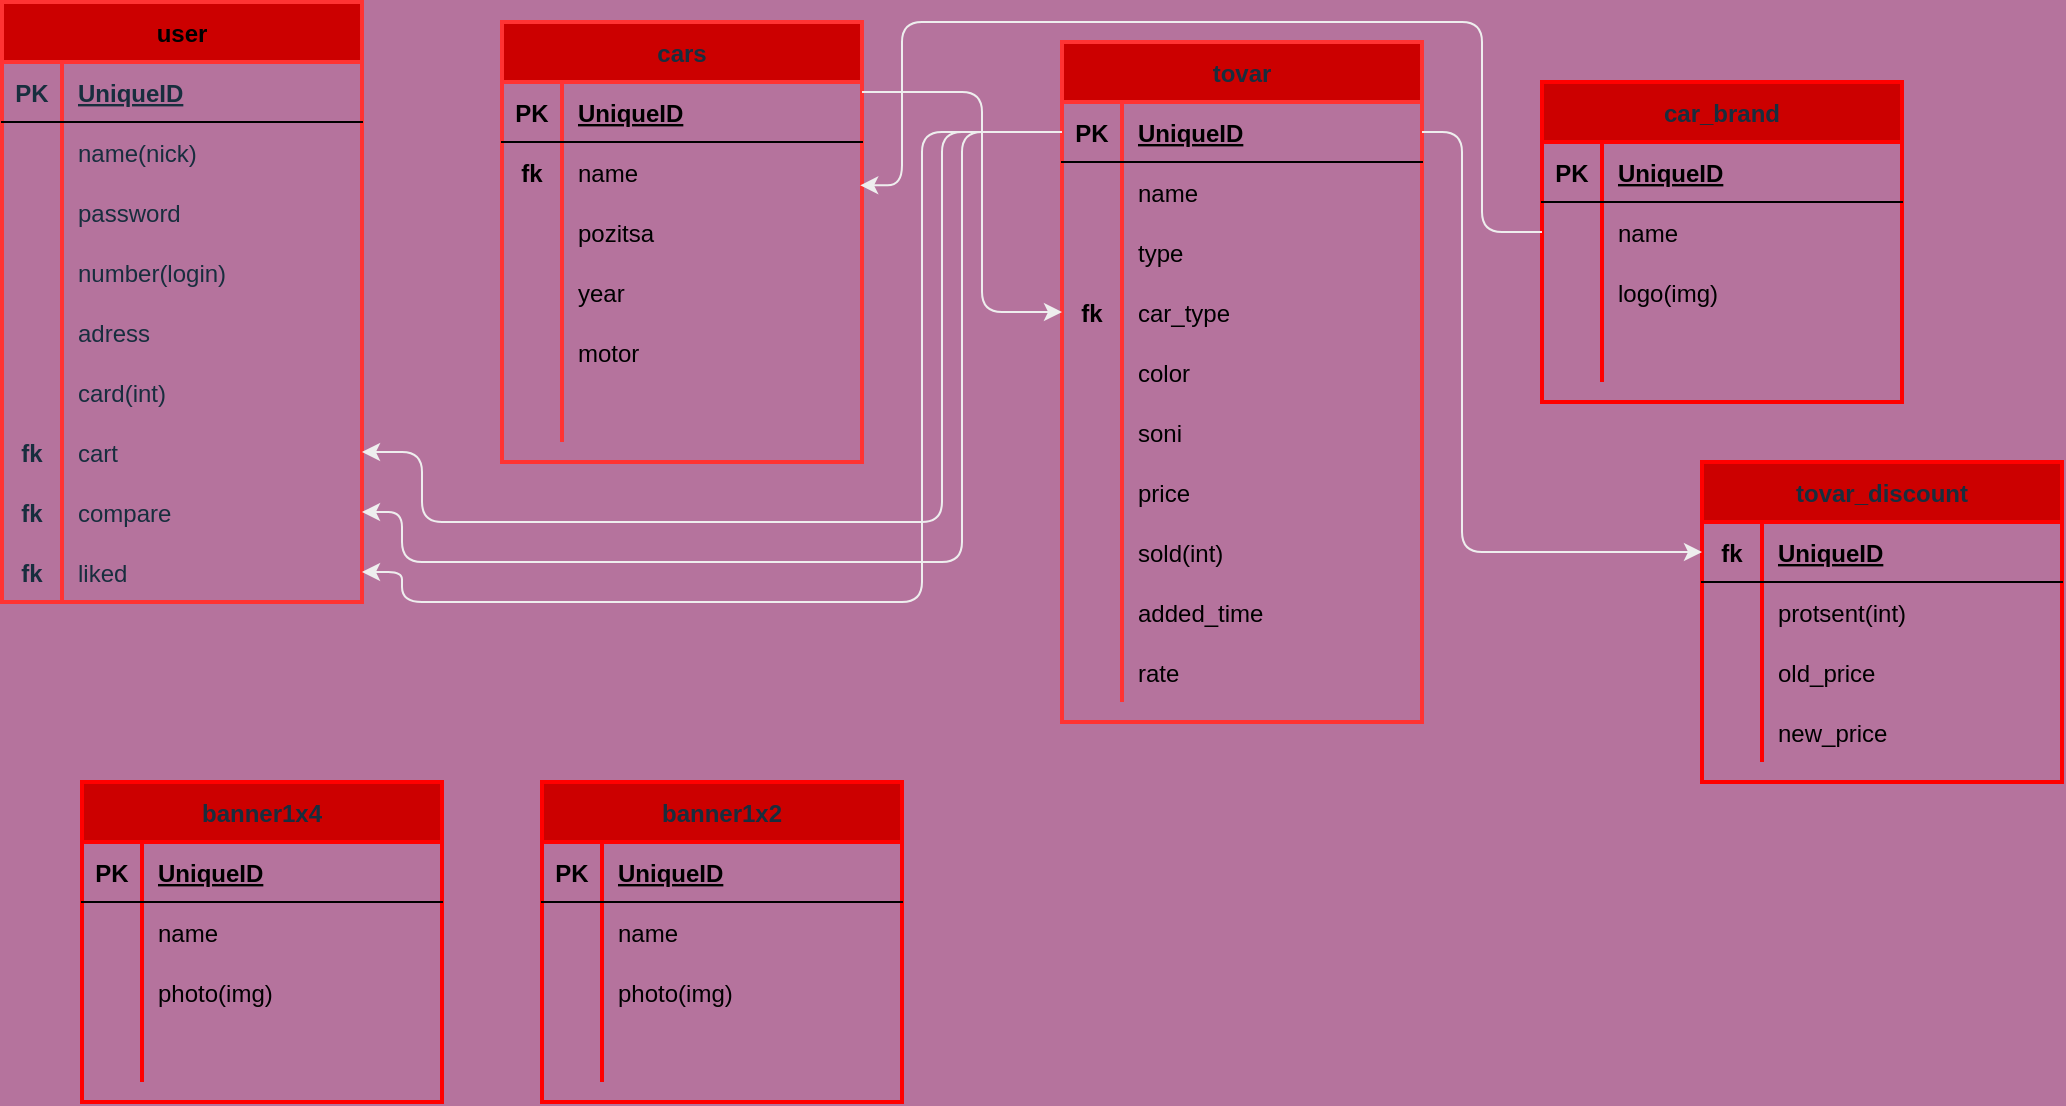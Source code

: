 <mxfile version="14.9.7" type="github"><diagram id="xeHyyboJfRNo8l8H1pUN" name="Page-1"><mxGraphModel dx="1886" dy="623" grid="0" gridSize="10" guides="1" tooltips="1" connect="1" arrows="1" fold="1" page="1" pageScale="1" pageWidth="1200" pageHeight="1600" background="#B5739D" math="0" shadow="0"><root><mxCell id="0"/><mxCell id="1" parent="0"/><mxCell id="P6NJorh4_VfwuN3LMd6D-14" value="user" style="shape=table;startSize=30;container=1;collapsible=1;childLayout=tableLayout;fixedRows=1;rowLines=0;fontStyle=1;align=center;resizeLast=1;swimlaneFillColor=none;strokeWidth=2;strokeColor=#FF3333;fillColor=#CC0000;" vertex="1" parent="1"><mxGeometry x="20" y="40" width="180" height="300" as="geometry"/></mxCell><mxCell id="P6NJorh4_VfwuN3LMd6D-15" value="" style="shape=partialRectangle;collapsible=0;dropTarget=0;pointerEvents=0;fillColor=none;top=0;left=0;bottom=1;right=0;points=[[0,0.5],[1,0.5]];portConstraint=eastwest;fontColor=#182E3E;" vertex="1" parent="P6NJorh4_VfwuN3LMd6D-14"><mxGeometry y="30" width="180" height="30" as="geometry"/></mxCell><mxCell id="P6NJorh4_VfwuN3LMd6D-16" value="PK" style="shape=partialRectangle;connectable=0;fillColor=none;top=0;left=0;bottom=0;right=0;fontStyle=1;overflow=hidden;strokeColor=#BAC8D3;fontColor=#182E3E;" vertex="1" parent="P6NJorh4_VfwuN3LMd6D-15"><mxGeometry width="30" height="30" as="geometry"/></mxCell><mxCell id="P6NJorh4_VfwuN3LMd6D-17" value="UniqueID" style="shape=partialRectangle;connectable=0;fillColor=none;top=0;left=0;bottom=0;right=0;align=left;spacingLeft=6;fontStyle=5;overflow=hidden;strokeColor=#BAC8D3;fontColor=#182E3E;" vertex="1" parent="P6NJorh4_VfwuN3LMd6D-15"><mxGeometry x="30" width="150" height="30" as="geometry"/></mxCell><mxCell id="P6NJorh4_VfwuN3LMd6D-18" value="" style="shape=partialRectangle;collapsible=0;dropTarget=0;pointerEvents=0;fillColor=none;top=0;left=0;bottom=0;right=0;points=[[0,0.5],[1,0.5]];portConstraint=eastwest;strokeColor=#BAC8D3;fontColor=#182E3E;" vertex="1" parent="P6NJorh4_VfwuN3LMd6D-14"><mxGeometry y="60" width="180" height="30" as="geometry"/></mxCell><mxCell id="P6NJorh4_VfwuN3LMd6D-19" value="" style="shape=partialRectangle;connectable=0;fillColor=none;top=0;left=0;bottom=0;right=0;editable=1;overflow=hidden;strokeColor=#BAC8D3;fontColor=#182E3E;" vertex="1" parent="P6NJorh4_VfwuN3LMd6D-18"><mxGeometry width="30" height="30" as="geometry"/></mxCell><mxCell id="P6NJorh4_VfwuN3LMd6D-20" value="name(nick)" style="shape=partialRectangle;connectable=0;fillColor=none;top=0;left=0;bottom=0;right=0;align=left;spacingLeft=6;overflow=hidden;strokeColor=#BAC8D3;fontColor=#182E3E;" vertex="1" parent="P6NJorh4_VfwuN3LMd6D-18"><mxGeometry x="30" width="150" height="30" as="geometry"/></mxCell><mxCell id="P6NJorh4_VfwuN3LMd6D-21" value="" style="shape=partialRectangle;collapsible=0;dropTarget=0;pointerEvents=0;fillColor=none;top=0;left=0;bottom=0;right=0;points=[[0,0.5],[1,0.5]];portConstraint=eastwest;strokeColor=#BAC8D3;fontColor=#182E3E;" vertex="1" parent="P6NJorh4_VfwuN3LMd6D-14"><mxGeometry y="90" width="180" height="30" as="geometry"/></mxCell><mxCell id="P6NJorh4_VfwuN3LMd6D-22" value="" style="shape=partialRectangle;connectable=0;fillColor=none;top=0;left=0;bottom=0;right=0;editable=1;overflow=hidden;strokeColor=#BAC8D3;fontColor=#182E3E;" vertex="1" parent="P6NJorh4_VfwuN3LMd6D-21"><mxGeometry width="30" height="30" as="geometry"/></mxCell><mxCell id="P6NJorh4_VfwuN3LMd6D-23" value="password" style="shape=partialRectangle;connectable=0;fillColor=none;top=0;left=0;bottom=0;right=0;align=left;spacingLeft=6;overflow=hidden;strokeColor=#BAC8D3;fontColor=#182E3E;" vertex="1" parent="P6NJorh4_VfwuN3LMd6D-21"><mxGeometry x="30" width="150" height="30" as="geometry"/></mxCell><mxCell id="P6NJorh4_VfwuN3LMd6D-24" value="" style="shape=partialRectangle;collapsible=0;dropTarget=0;pointerEvents=0;fillColor=none;top=0;left=0;bottom=0;right=0;points=[[0,0.5],[1,0.5]];portConstraint=eastwest;strokeColor=#BAC8D3;fontColor=#182E3E;" vertex="1" parent="P6NJorh4_VfwuN3LMd6D-14"><mxGeometry y="120" width="180" height="30" as="geometry"/></mxCell><mxCell id="P6NJorh4_VfwuN3LMd6D-25" value="" style="shape=partialRectangle;connectable=0;fillColor=none;top=0;left=0;bottom=0;right=0;editable=1;overflow=hidden;strokeColor=#BAC8D3;fontColor=#182E3E;" vertex="1" parent="P6NJorh4_VfwuN3LMd6D-24"><mxGeometry width="30" height="30" as="geometry"/></mxCell><mxCell id="P6NJorh4_VfwuN3LMd6D-26" value="number(login)" style="shape=partialRectangle;connectable=0;fillColor=none;top=0;left=0;bottom=0;right=0;align=left;spacingLeft=6;overflow=hidden;strokeColor=#BAC8D3;fontColor=#182E3E;" vertex="1" parent="P6NJorh4_VfwuN3LMd6D-24"><mxGeometry x="30" width="150" height="30" as="geometry"/></mxCell><mxCell id="P6NJorh4_VfwuN3LMd6D-27" value="" style="shape=partialRectangle;collapsible=0;dropTarget=0;pointerEvents=0;fillColor=none;top=0;left=0;bottom=0;right=0;points=[[0,0.5],[1,0.5]];portConstraint=eastwest;strokeColor=#BAC8D3;fontColor=#182E3E;" vertex="1" parent="P6NJorh4_VfwuN3LMd6D-14"><mxGeometry y="150" width="180" height="30" as="geometry"/></mxCell><mxCell id="P6NJorh4_VfwuN3LMd6D-28" value="" style="shape=partialRectangle;connectable=0;fillColor=none;top=0;left=0;bottom=0;right=0;editable=1;overflow=hidden;strokeColor=#BAC8D3;fontColor=#182E3E;" vertex="1" parent="P6NJorh4_VfwuN3LMd6D-27"><mxGeometry width="30" height="30" as="geometry"/></mxCell><mxCell id="P6NJorh4_VfwuN3LMd6D-29" value="adress" style="shape=partialRectangle;connectable=0;fillColor=none;top=0;left=0;bottom=0;right=0;align=left;spacingLeft=6;overflow=hidden;strokeColor=#BAC8D3;fontColor=#182E3E;" vertex="1" parent="P6NJorh4_VfwuN3LMd6D-27"><mxGeometry x="30" width="150" height="30" as="geometry"/></mxCell><mxCell id="P6NJorh4_VfwuN3LMd6D-30" value="" style="shape=partialRectangle;collapsible=0;dropTarget=0;pointerEvents=0;fillColor=none;top=0;left=0;bottom=0;right=0;points=[[0,0.5],[1,0.5]];portConstraint=eastwest;strokeColor=#BAC8D3;fontColor=#182E3E;" vertex="1" parent="P6NJorh4_VfwuN3LMd6D-14"><mxGeometry y="180" width="180" height="30" as="geometry"/></mxCell><mxCell id="P6NJorh4_VfwuN3LMd6D-31" value="" style="shape=partialRectangle;connectable=0;fillColor=none;top=0;left=0;bottom=0;right=0;editable=1;overflow=hidden;strokeColor=#BAC8D3;fontColor=#182E3E;" vertex="1" parent="P6NJorh4_VfwuN3LMd6D-30"><mxGeometry width="30" height="30" as="geometry"/></mxCell><mxCell id="P6NJorh4_VfwuN3LMd6D-32" value="card(int)" style="shape=partialRectangle;connectable=0;fillColor=none;top=0;left=0;bottom=0;right=0;align=left;spacingLeft=6;overflow=hidden;strokeColor=#BAC8D3;fontColor=#182E3E;" vertex="1" parent="P6NJorh4_VfwuN3LMd6D-30"><mxGeometry x="30" width="150" height="30" as="geometry"/></mxCell><mxCell id="P6NJorh4_VfwuN3LMd6D-150" value="" style="shape=partialRectangle;collapsible=0;dropTarget=0;pointerEvents=0;fillColor=none;top=0;left=0;bottom=0;right=0;points=[[0,0.5],[1,0.5]];portConstraint=eastwest;strokeColor=#BAC8D3;fontColor=#182E3E;" vertex="1" parent="P6NJorh4_VfwuN3LMd6D-14"><mxGeometry y="210" width="180" height="30" as="geometry"/></mxCell><mxCell id="P6NJorh4_VfwuN3LMd6D-151" value="fk" style="shape=partialRectangle;connectable=0;fillColor=none;top=0;left=0;bottom=0;right=0;editable=1;overflow=hidden;strokeColor=#BAC8D3;fontColor=#182E3E;fontStyle=1" vertex="1" parent="P6NJorh4_VfwuN3LMd6D-150"><mxGeometry width="30" height="30" as="geometry"/></mxCell><mxCell id="P6NJorh4_VfwuN3LMd6D-152" value="cart" style="shape=partialRectangle;connectable=0;fillColor=none;top=0;left=0;bottom=0;right=0;align=left;spacingLeft=6;overflow=hidden;strokeColor=#BAC8D3;fontColor=#182E3E;" vertex="1" parent="P6NJorh4_VfwuN3LMd6D-150"><mxGeometry x="30" width="150" height="30" as="geometry"/></mxCell><mxCell id="P6NJorh4_VfwuN3LMd6D-154" value="" style="shape=partialRectangle;collapsible=0;dropTarget=0;pointerEvents=0;fillColor=none;top=0;left=0;bottom=0;right=0;points=[[0,0.5],[1,0.5]];portConstraint=eastwest;strokeColor=#BAC8D3;fontColor=#182E3E;" vertex="1" parent="P6NJorh4_VfwuN3LMd6D-14"><mxGeometry y="240" width="180" height="30" as="geometry"/></mxCell><mxCell id="P6NJorh4_VfwuN3LMd6D-155" value="fk" style="shape=partialRectangle;connectable=0;fillColor=none;top=0;left=0;bottom=0;right=0;editable=1;overflow=hidden;strokeColor=#BAC8D3;fontColor=#182E3E;fontStyle=1" vertex="1" parent="P6NJorh4_VfwuN3LMd6D-154"><mxGeometry width="30" height="30" as="geometry"/></mxCell><mxCell id="P6NJorh4_VfwuN3LMd6D-156" value="compare" style="shape=partialRectangle;connectable=0;fillColor=none;top=0;left=0;bottom=0;right=0;align=left;spacingLeft=6;overflow=hidden;strokeColor=#BAC8D3;fontColor=#182E3E;" vertex="1" parent="P6NJorh4_VfwuN3LMd6D-154"><mxGeometry x="30" width="150" height="30" as="geometry"/></mxCell><mxCell id="P6NJorh4_VfwuN3LMd6D-159" value="" style="shape=partialRectangle;collapsible=0;dropTarget=0;pointerEvents=0;fillColor=none;top=0;left=0;bottom=0;right=0;points=[[0,0.5],[1,0.5]];portConstraint=eastwest;strokeColor=#BAC8D3;fontColor=#182E3E;" vertex="1" parent="P6NJorh4_VfwuN3LMd6D-14"><mxGeometry y="270" width="180" height="30" as="geometry"/></mxCell><mxCell id="P6NJorh4_VfwuN3LMd6D-160" value="fk" style="shape=partialRectangle;connectable=0;fillColor=none;top=0;left=0;bottom=0;right=0;editable=1;overflow=hidden;strokeColor=#BAC8D3;fontColor=#182E3E;fontStyle=1" vertex="1" parent="P6NJorh4_VfwuN3LMd6D-159"><mxGeometry width="30" height="30" as="geometry"/></mxCell><mxCell id="P6NJorh4_VfwuN3LMd6D-161" value="liked" style="shape=partialRectangle;connectable=0;fillColor=none;top=0;left=0;bottom=0;right=0;align=left;spacingLeft=6;overflow=hidden;strokeColor=#BAC8D3;fontColor=#182E3E;" vertex="1" parent="P6NJorh4_VfwuN3LMd6D-159"><mxGeometry x="30" width="150" height="30" as="geometry"/></mxCell><mxCell id="P6NJorh4_VfwuN3LMd6D-33" value="tovar" style="shape=table;startSize=30;container=1;collapsible=1;childLayout=tableLayout;fixedRows=1;rowLines=0;fontStyle=1;align=center;resizeLast=1;rounded=0;sketch=0;fontColor=#182E3E;strokeColor=#FF3333;strokeWidth=2;fillColor=#CC0000;gradientColor=none;" vertex="1" parent="1"><mxGeometry x="550" y="60" width="180" height="340" as="geometry"/></mxCell><mxCell id="P6NJorh4_VfwuN3LMd6D-34" value="" style="shape=partialRectangle;collapsible=0;dropTarget=0;pointerEvents=0;fillColor=none;top=0;left=0;bottom=1;right=0;points=[[0,0.5],[1,0.5]];portConstraint=eastwest;" vertex="1" parent="P6NJorh4_VfwuN3LMd6D-33"><mxGeometry y="30" width="180" height="30" as="geometry"/></mxCell><mxCell id="P6NJorh4_VfwuN3LMd6D-35" value="PK" style="shape=partialRectangle;connectable=0;fillColor=none;top=0;left=0;bottom=0;right=0;fontStyle=1;overflow=hidden;" vertex="1" parent="P6NJorh4_VfwuN3LMd6D-34"><mxGeometry width="30" height="30" as="geometry"/></mxCell><mxCell id="P6NJorh4_VfwuN3LMd6D-36" value="UniqueID" style="shape=partialRectangle;connectable=0;fillColor=none;top=0;left=0;bottom=0;right=0;align=left;spacingLeft=6;fontStyle=5;overflow=hidden;" vertex="1" parent="P6NJorh4_VfwuN3LMd6D-34"><mxGeometry x="30" width="150" height="30" as="geometry"/></mxCell><mxCell id="P6NJorh4_VfwuN3LMd6D-37" value="" style="shape=partialRectangle;collapsible=0;dropTarget=0;pointerEvents=0;fillColor=none;top=0;left=0;bottom=0;right=0;points=[[0,0.5],[1,0.5]];portConstraint=eastwest;" vertex="1" parent="P6NJorh4_VfwuN3LMd6D-33"><mxGeometry y="60" width="180" height="30" as="geometry"/></mxCell><mxCell id="P6NJorh4_VfwuN3LMd6D-38" value="" style="shape=partialRectangle;connectable=0;fillColor=none;top=0;left=0;bottom=0;right=0;editable=1;overflow=hidden;" vertex="1" parent="P6NJorh4_VfwuN3LMd6D-37"><mxGeometry width="30" height="30" as="geometry"/></mxCell><mxCell id="P6NJorh4_VfwuN3LMd6D-39" value="name" style="shape=partialRectangle;connectable=0;fillColor=none;top=0;left=0;bottom=0;right=0;align=left;spacingLeft=6;overflow=hidden;" vertex="1" parent="P6NJorh4_VfwuN3LMd6D-37"><mxGeometry x="30" width="150" height="30" as="geometry"/></mxCell><mxCell id="P6NJorh4_VfwuN3LMd6D-40" value="" style="shape=partialRectangle;collapsible=0;dropTarget=0;pointerEvents=0;fillColor=none;top=0;left=0;bottom=0;right=0;points=[[0,0.5],[1,0.5]];portConstraint=eastwest;" vertex="1" parent="P6NJorh4_VfwuN3LMd6D-33"><mxGeometry y="90" width="180" height="30" as="geometry"/></mxCell><mxCell id="P6NJorh4_VfwuN3LMd6D-41" value="" style="shape=partialRectangle;connectable=0;fillColor=none;top=0;left=0;bottom=0;right=0;editable=1;overflow=hidden;" vertex="1" parent="P6NJorh4_VfwuN3LMd6D-40"><mxGeometry width="30" height="30" as="geometry"/></mxCell><mxCell id="P6NJorh4_VfwuN3LMd6D-42" value="type" style="shape=partialRectangle;connectable=0;fillColor=none;top=0;left=0;bottom=0;right=0;align=left;spacingLeft=6;overflow=hidden;" vertex="1" parent="P6NJorh4_VfwuN3LMd6D-40"><mxGeometry x="30" width="150" height="30" as="geometry"/></mxCell><mxCell id="P6NJorh4_VfwuN3LMd6D-43" value="" style="shape=partialRectangle;collapsible=0;dropTarget=0;pointerEvents=0;fillColor=none;top=0;left=0;bottom=0;right=0;points=[[0,0.5],[1,0.5]];portConstraint=eastwest;" vertex="1" parent="P6NJorh4_VfwuN3LMd6D-33"><mxGeometry y="120" width="180" height="30" as="geometry"/></mxCell><mxCell id="P6NJorh4_VfwuN3LMd6D-44" value="fk" style="shape=partialRectangle;connectable=0;fillColor=none;top=0;left=0;bottom=0;right=0;editable=1;overflow=hidden;fontStyle=1" vertex="1" parent="P6NJorh4_VfwuN3LMd6D-43"><mxGeometry width="30" height="30" as="geometry"/></mxCell><mxCell id="P6NJorh4_VfwuN3LMd6D-45" value="car_type" style="shape=partialRectangle;connectable=0;fillColor=none;top=0;left=0;bottom=0;right=0;align=left;spacingLeft=6;overflow=hidden;" vertex="1" parent="P6NJorh4_VfwuN3LMd6D-43"><mxGeometry x="30" width="150" height="30" as="geometry"/></mxCell><mxCell id="P6NJorh4_VfwuN3LMd6D-82" value="" style="shape=partialRectangle;collapsible=0;dropTarget=0;pointerEvents=0;fillColor=none;top=0;left=0;bottom=0;right=0;points=[[0,0.5],[1,0.5]];portConstraint=eastwest;" vertex="1" parent="P6NJorh4_VfwuN3LMd6D-33"><mxGeometry y="150" width="180" height="30" as="geometry"/></mxCell><mxCell id="P6NJorh4_VfwuN3LMd6D-83" value="" style="shape=partialRectangle;connectable=0;fillColor=none;top=0;left=0;bottom=0;right=0;editable=1;overflow=hidden;" vertex="1" parent="P6NJorh4_VfwuN3LMd6D-82"><mxGeometry width="30" height="30" as="geometry"/></mxCell><mxCell id="P6NJorh4_VfwuN3LMd6D-84" value="color" style="shape=partialRectangle;connectable=0;fillColor=none;top=0;left=0;bottom=0;right=0;align=left;spacingLeft=6;overflow=hidden;" vertex="1" parent="P6NJorh4_VfwuN3LMd6D-82"><mxGeometry x="30" width="150" height="30" as="geometry"/></mxCell><mxCell id="P6NJorh4_VfwuN3LMd6D-85" value="" style="shape=partialRectangle;collapsible=0;dropTarget=0;pointerEvents=0;fillColor=none;top=0;left=0;bottom=0;right=0;points=[[0,0.5],[1,0.5]];portConstraint=eastwest;" vertex="1" parent="P6NJorh4_VfwuN3LMd6D-33"><mxGeometry y="180" width="180" height="30" as="geometry"/></mxCell><mxCell id="P6NJorh4_VfwuN3LMd6D-86" value="" style="shape=partialRectangle;connectable=0;fillColor=none;top=0;left=0;bottom=0;right=0;editable=1;overflow=hidden;" vertex="1" parent="P6NJorh4_VfwuN3LMd6D-85"><mxGeometry width="30" height="30" as="geometry"/></mxCell><mxCell id="P6NJorh4_VfwuN3LMd6D-87" value="soni" style="shape=partialRectangle;connectable=0;fillColor=none;top=0;left=0;bottom=0;right=0;align=left;spacingLeft=6;overflow=hidden;" vertex="1" parent="P6NJorh4_VfwuN3LMd6D-85"><mxGeometry x="30" width="150" height="30" as="geometry"/></mxCell><mxCell id="P6NJorh4_VfwuN3LMd6D-107" value="" style="shape=partialRectangle;collapsible=0;dropTarget=0;pointerEvents=0;fillColor=none;top=0;left=0;bottom=0;right=0;points=[[0,0.5],[1,0.5]];portConstraint=eastwest;" vertex="1" parent="P6NJorh4_VfwuN3LMd6D-33"><mxGeometry y="210" width="180" height="30" as="geometry"/></mxCell><mxCell id="P6NJorh4_VfwuN3LMd6D-108" value="" style="shape=partialRectangle;connectable=0;fillColor=none;top=0;left=0;bottom=0;right=0;editable=1;overflow=hidden;" vertex="1" parent="P6NJorh4_VfwuN3LMd6D-107"><mxGeometry width="30" height="30" as="geometry"/></mxCell><mxCell id="P6NJorh4_VfwuN3LMd6D-109" value="price" style="shape=partialRectangle;connectable=0;fillColor=none;top=0;left=0;bottom=0;right=0;align=left;spacingLeft=6;overflow=hidden;" vertex="1" parent="P6NJorh4_VfwuN3LMd6D-107"><mxGeometry x="30" width="150" height="30" as="geometry"/></mxCell><mxCell id="P6NJorh4_VfwuN3LMd6D-163" value="" style="shape=partialRectangle;collapsible=0;dropTarget=0;pointerEvents=0;fillColor=none;top=0;left=0;bottom=0;right=0;points=[[0,0.5],[1,0.5]];portConstraint=eastwest;" vertex="1" parent="P6NJorh4_VfwuN3LMd6D-33"><mxGeometry y="240" width="180" height="30" as="geometry"/></mxCell><mxCell id="P6NJorh4_VfwuN3LMd6D-164" value="" style="shape=partialRectangle;connectable=0;fillColor=none;top=0;left=0;bottom=0;right=0;editable=1;overflow=hidden;" vertex="1" parent="P6NJorh4_VfwuN3LMd6D-163"><mxGeometry width="30" height="30" as="geometry"/></mxCell><mxCell id="P6NJorh4_VfwuN3LMd6D-165" value="sold(int)" style="shape=partialRectangle;connectable=0;fillColor=none;top=0;left=0;bottom=0;right=0;align=left;spacingLeft=6;overflow=hidden;" vertex="1" parent="P6NJorh4_VfwuN3LMd6D-163"><mxGeometry x="30" width="150" height="30" as="geometry"/></mxCell><mxCell id="P6NJorh4_VfwuN3LMd6D-166" value="" style="shape=partialRectangle;collapsible=0;dropTarget=0;pointerEvents=0;fillColor=none;top=0;left=0;bottom=0;right=0;points=[[0,0.5],[1,0.5]];portConstraint=eastwest;" vertex="1" parent="P6NJorh4_VfwuN3LMd6D-33"><mxGeometry y="270" width="180" height="30" as="geometry"/></mxCell><mxCell id="P6NJorh4_VfwuN3LMd6D-167" value="" style="shape=partialRectangle;connectable=0;fillColor=none;top=0;left=0;bottom=0;right=0;editable=1;overflow=hidden;" vertex="1" parent="P6NJorh4_VfwuN3LMd6D-166"><mxGeometry width="30" height="30" as="geometry"/></mxCell><mxCell id="P6NJorh4_VfwuN3LMd6D-168" value="added_time" style="shape=partialRectangle;connectable=0;fillColor=none;top=0;left=0;bottom=0;right=0;align=left;spacingLeft=6;overflow=hidden;" vertex="1" parent="P6NJorh4_VfwuN3LMd6D-166"><mxGeometry x="30" width="150" height="30" as="geometry"/></mxCell><mxCell id="P6NJorh4_VfwuN3LMd6D-169" value="" style="shape=partialRectangle;collapsible=0;dropTarget=0;pointerEvents=0;fillColor=none;top=0;left=0;bottom=0;right=0;points=[[0,0.5],[1,0.5]];portConstraint=eastwest;" vertex="1" parent="P6NJorh4_VfwuN3LMd6D-33"><mxGeometry y="300" width="180" height="30" as="geometry"/></mxCell><mxCell id="P6NJorh4_VfwuN3LMd6D-170" value="" style="shape=partialRectangle;connectable=0;fillColor=none;top=0;left=0;bottom=0;right=0;editable=1;overflow=hidden;" vertex="1" parent="P6NJorh4_VfwuN3LMd6D-169"><mxGeometry width="30" height="30" as="geometry"/></mxCell><mxCell id="P6NJorh4_VfwuN3LMd6D-171" value="rate" style="shape=partialRectangle;connectable=0;fillColor=none;top=0;left=0;bottom=0;right=0;align=left;spacingLeft=6;overflow=hidden;" vertex="1" parent="P6NJorh4_VfwuN3LMd6D-169"><mxGeometry x="30" width="150" height="30" as="geometry"/></mxCell><mxCell id="P6NJorh4_VfwuN3LMd6D-46" value="cars" style="shape=table;startSize=30;container=1;collapsible=1;childLayout=tableLayout;fixedRows=1;rowLines=0;fontStyle=1;align=center;resizeLast=1;rounded=0;sketch=0;fontColor=#182E3E;strokeColor=#FF3333;strokeWidth=2;fillColor=#CC0000;gradientColor=none;" vertex="1" parent="1"><mxGeometry x="270" y="50" width="180" height="220" as="geometry"/></mxCell><mxCell id="P6NJorh4_VfwuN3LMd6D-47" value="" style="shape=partialRectangle;collapsible=0;dropTarget=0;pointerEvents=0;fillColor=none;top=0;left=0;bottom=1;right=0;points=[[0,0.5],[1,0.5]];portConstraint=eastwest;" vertex="1" parent="P6NJorh4_VfwuN3LMd6D-46"><mxGeometry y="30" width="180" height="30" as="geometry"/></mxCell><mxCell id="P6NJorh4_VfwuN3LMd6D-48" value="PK" style="shape=partialRectangle;connectable=0;fillColor=none;top=0;left=0;bottom=0;right=0;fontStyle=1;overflow=hidden;" vertex="1" parent="P6NJorh4_VfwuN3LMd6D-47"><mxGeometry width="30" height="30" as="geometry"/></mxCell><mxCell id="P6NJorh4_VfwuN3LMd6D-49" value="UniqueID" style="shape=partialRectangle;connectable=0;fillColor=none;top=0;left=0;bottom=0;right=0;align=left;spacingLeft=6;fontStyle=5;overflow=hidden;" vertex="1" parent="P6NJorh4_VfwuN3LMd6D-47"><mxGeometry x="30" width="150" height="30" as="geometry"/></mxCell><mxCell id="P6NJorh4_VfwuN3LMd6D-53" value="" style="shape=partialRectangle;collapsible=0;dropTarget=0;pointerEvents=0;fillColor=none;top=0;left=0;bottom=0;right=0;points=[[0,0.5],[1,0.5]];portConstraint=eastwest;" vertex="1" parent="P6NJorh4_VfwuN3LMd6D-46"><mxGeometry y="60" width="180" height="30" as="geometry"/></mxCell><mxCell id="P6NJorh4_VfwuN3LMd6D-54" value="fk" style="shape=partialRectangle;connectable=0;fillColor=none;top=0;left=0;bottom=0;right=0;editable=1;overflow=hidden;fontStyle=1" vertex="1" parent="P6NJorh4_VfwuN3LMd6D-53"><mxGeometry width="30" height="30" as="geometry"/></mxCell><mxCell id="P6NJorh4_VfwuN3LMd6D-55" value="name" style="shape=partialRectangle;connectable=0;fillColor=none;top=0;left=0;bottom=0;right=0;align=left;spacingLeft=6;overflow=hidden;" vertex="1" parent="P6NJorh4_VfwuN3LMd6D-53"><mxGeometry x="30" width="150" height="30" as="geometry"/></mxCell><mxCell id="P6NJorh4_VfwuN3LMd6D-56" value="" style="shape=partialRectangle;collapsible=0;dropTarget=0;pointerEvents=0;fillColor=none;top=0;left=0;bottom=0;right=0;points=[[0,0.5],[1,0.5]];portConstraint=eastwest;" vertex="1" parent="P6NJorh4_VfwuN3LMd6D-46"><mxGeometry y="90" width="180" height="30" as="geometry"/></mxCell><mxCell id="P6NJorh4_VfwuN3LMd6D-57" value="" style="shape=partialRectangle;connectable=0;fillColor=none;top=0;left=0;bottom=0;right=0;editable=1;overflow=hidden;" vertex="1" parent="P6NJorh4_VfwuN3LMd6D-56"><mxGeometry width="30" height="30" as="geometry"/></mxCell><mxCell id="P6NJorh4_VfwuN3LMd6D-58" value="pozitsa" style="shape=partialRectangle;connectable=0;fillColor=none;top=0;left=0;bottom=0;right=0;align=left;spacingLeft=6;overflow=hidden;" vertex="1" parent="P6NJorh4_VfwuN3LMd6D-56"><mxGeometry x="30" width="150" height="30" as="geometry"/></mxCell><mxCell id="P6NJorh4_VfwuN3LMd6D-70" value="" style="shape=partialRectangle;collapsible=0;dropTarget=0;pointerEvents=0;fillColor=none;top=0;left=0;bottom=0;right=0;points=[[0,0.5],[1,0.5]];portConstraint=eastwest;" vertex="1" parent="P6NJorh4_VfwuN3LMd6D-46"><mxGeometry y="120" width="180" height="30" as="geometry"/></mxCell><mxCell id="P6NJorh4_VfwuN3LMd6D-71" value="" style="shape=partialRectangle;connectable=0;fillColor=none;top=0;left=0;bottom=0;right=0;editable=1;overflow=hidden;" vertex="1" parent="P6NJorh4_VfwuN3LMd6D-70"><mxGeometry width="30" height="30" as="geometry"/></mxCell><mxCell id="P6NJorh4_VfwuN3LMd6D-72" value="year" style="shape=partialRectangle;connectable=0;fillColor=none;top=0;left=0;bottom=0;right=0;align=left;spacingLeft=6;overflow=hidden;" vertex="1" parent="P6NJorh4_VfwuN3LMd6D-70"><mxGeometry x="30" width="150" height="30" as="geometry"/></mxCell><mxCell id="P6NJorh4_VfwuN3LMd6D-73" value="" style="shape=partialRectangle;collapsible=0;dropTarget=0;pointerEvents=0;fillColor=none;top=0;left=0;bottom=0;right=0;points=[[0,0.5],[1,0.5]];portConstraint=eastwest;" vertex="1" parent="P6NJorh4_VfwuN3LMd6D-46"><mxGeometry y="150" width="180" height="30" as="geometry"/></mxCell><mxCell id="P6NJorh4_VfwuN3LMd6D-74" value="" style="shape=partialRectangle;connectable=0;fillColor=none;top=0;left=0;bottom=0;right=0;editable=1;overflow=hidden;" vertex="1" parent="P6NJorh4_VfwuN3LMd6D-73"><mxGeometry width="30" height="30" as="geometry"/></mxCell><mxCell id="P6NJorh4_VfwuN3LMd6D-75" value="motor" style="shape=partialRectangle;connectable=0;fillColor=none;top=0;left=0;bottom=0;right=0;align=left;spacingLeft=6;overflow=hidden;" vertex="1" parent="P6NJorh4_VfwuN3LMd6D-73"><mxGeometry x="30" width="150" height="30" as="geometry"/></mxCell><mxCell id="P6NJorh4_VfwuN3LMd6D-76" value="" style="shape=partialRectangle;collapsible=0;dropTarget=0;pointerEvents=0;fillColor=none;top=0;left=0;bottom=0;right=0;points=[[0,0.5],[1,0.5]];portConstraint=eastwest;" vertex="1" parent="P6NJorh4_VfwuN3LMd6D-46"><mxGeometry y="180" width="180" height="30" as="geometry"/></mxCell><mxCell id="P6NJorh4_VfwuN3LMd6D-77" value="" style="shape=partialRectangle;connectable=0;fillColor=none;top=0;left=0;bottom=0;right=0;editable=1;overflow=hidden;" vertex="1" parent="P6NJorh4_VfwuN3LMd6D-76"><mxGeometry width="30" height="30" as="geometry"/></mxCell><mxCell id="P6NJorh4_VfwuN3LMd6D-78" value="" style="shape=partialRectangle;connectable=0;fillColor=none;top=0;left=0;bottom=0;right=0;align=left;spacingLeft=6;overflow=hidden;" vertex="1" parent="P6NJorh4_VfwuN3LMd6D-76"><mxGeometry x="30" width="150" height="30" as="geometry"/></mxCell><mxCell id="P6NJorh4_VfwuN3LMd6D-130" value="" style="edgeStyle=orthogonalEdgeStyle;curved=0;rounded=1;sketch=0;orthogonalLoop=1;jettySize=auto;html=1;fontColor=#FFFFFF;strokeColor=#EEEEEE;" edge="1" parent="1" source="P6NJorh4_VfwuN3LMd6D-47" target="P6NJorh4_VfwuN3LMd6D-43"><mxGeometry relative="1" as="geometry"><mxPoint x="530" y="200" as="targetPoint"/><Array as="points"><mxPoint x="510" y="85"/><mxPoint x="510" y="195"/></Array></mxGeometry></mxCell><mxCell id="P6NJorh4_VfwuN3LMd6D-132" value="car_brand" style="shape=table;startSize=30;container=1;collapsible=1;childLayout=tableLayout;fixedRows=1;rowLines=0;fontStyle=1;align=center;resizeLast=1;rounded=0;sketch=0;fontColor=#182E3E;strokeWidth=2;gradientColor=none;fillColor=#CC0000;strokeColor=#FF0000;" vertex="1" parent="1"><mxGeometry x="790" y="80" width="180" height="160" as="geometry"/></mxCell><mxCell id="P6NJorh4_VfwuN3LMd6D-133" value="" style="shape=partialRectangle;collapsible=0;dropTarget=0;pointerEvents=0;fillColor=none;top=0;left=0;bottom=1;right=0;points=[[0,0.5],[1,0.5]];portConstraint=eastwest;" vertex="1" parent="P6NJorh4_VfwuN3LMd6D-132"><mxGeometry y="30" width="180" height="30" as="geometry"/></mxCell><mxCell id="P6NJorh4_VfwuN3LMd6D-134" value="PK" style="shape=partialRectangle;connectable=0;fillColor=none;top=0;left=0;bottom=0;right=0;fontStyle=1;overflow=hidden;" vertex="1" parent="P6NJorh4_VfwuN3LMd6D-133"><mxGeometry width="30" height="30" as="geometry"/></mxCell><mxCell id="P6NJorh4_VfwuN3LMd6D-135" value="UniqueID" style="shape=partialRectangle;connectable=0;fillColor=none;top=0;left=0;bottom=0;right=0;align=left;spacingLeft=6;fontStyle=5;overflow=hidden;" vertex="1" parent="P6NJorh4_VfwuN3LMd6D-133"><mxGeometry x="30" width="150" height="30" as="geometry"/></mxCell><mxCell id="P6NJorh4_VfwuN3LMd6D-136" value="" style="shape=partialRectangle;collapsible=0;dropTarget=0;pointerEvents=0;fillColor=none;top=0;left=0;bottom=0;right=0;points=[[0,0.5],[1,0.5]];portConstraint=eastwest;" vertex="1" parent="P6NJorh4_VfwuN3LMd6D-132"><mxGeometry y="60" width="180" height="30" as="geometry"/></mxCell><mxCell id="P6NJorh4_VfwuN3LMd6D-137" value="" style="shape=partialRectangle;connectable=0;fillColor=none;top=0;left=0;bottom=0;right=0;editable=1;overflow=hidden;fontStyle=1" vertex="1" parent="P6NJorh4_VfwuN3LMd6D-136"><mxGeometry width="30" height="30" as="geometry"/></mxCell><mxCell id="P6NJorh4_VfwuN3LMd6D-138" value="name" style="shape=partialRectangle;connectable=0;fillColor=none;top=0;left=0;bottom=0;right=0;align=left;spacingLeft=6;overflow=hidden;" vertex="1" parent="P6NJorh4_VfwuN3LMd6D-136"><mxGeometry x="30" width="150" height="30" as="geometry"/></mxCell><mxCell id="P6NJorh4_VfwuN3LMd6D-139" value="" style="shape=partialRectangle;collapsible=0;dropTarget=0;pointerEvents=0;fillColor=none;top=0;left=0;bottom=0;right=0;points=[[0,0.5],[1,0.5]];portConstraint=eastwest;" vertex="1" parent="P6NJorh4_VfwuN3LMd6D-132"><mxGeometry y="90" width="180" height="30" as="geometry"/></mxCell><mxCell id="P6NJorh4_VfwuN3LMd6D-140" value="" style="shape=partialRectangle;connectable=0;fillColor=none;top=0;left=0;bottom=0;right=0;editable=1;overflow=hidden;" vertex="1" parent="P6NJorh4_VfwuN3LMd6D-139"><mxGeometry width="30" height="30" as="geometry"/></mxCell><mxCell id="P6NJorh4_VfwuN3LMd6D-141" value="logo(img)" style="shape=partialRectangle;connectable=0;fillColor=none;top=0;left=0;bottom=0;right=0;align=left;spacingLeft=6;overflow=hidden;" vertex="1" parent="P6NJorh4_VfwuN3LMd6D-139"><mxGeometry x="30" width="150" height="30" as="geometry"/></mxCell><mxCell id="P6NJorh4_VfwuN3LMd6D-142" value="" style="shape=partialRectangle;collapsible=0;dropTarget=0;pointerEvents=0;fillColor=none;top=0;left=0;bottom=0;right=0;points=[[0,0.5],[1,0.5]];portConstraint=eastwest;" vertex="1" parent="P6NJorh4_VfwuN3LMd6D-132"><mxGeometry y="120" width="180" height="30" as="geometry"/></mxCell><mxCell id="P6NJorh4_VfwuN3LMd6D-143" value="" style="shape=partialRectangle;connectable=0;fillColor=none;top=0;left=0;bottom=0;right=0;editable=1;overflow=hidden;" vertex="1" parent="P6NJorh4_VfwuN3LMd6D-142"><mxGeometry width="30" height="30" as="geometry"/></mxCell><mxCell id="P6NJorh4_VfwuN3LMd6D-144" value="" style="shape=partialRectangle;connectable=0;fillColor=none;top=0;left=0;bottom=0;right=0;align=left;spacingLeft=6;overflow=hidden;" vertex="1" parent="P6NJorh4_VfwuN3LMd6D-142"><mxGeometry x="30" width="150" height="30" as="geometry"/></mxCell><mxCell id="P6NJorh4_VfwuN3LMd6D-153" value="" style="edgeStyle=orthogonalEdgeStyle;curved=0;rounded=1;sketch=0;orthogonalLoop=1;jettySize=auto;html=1;fontColor=#FFFFFF;strokeColor=#EEEEEE;entryX=1;entryY=0.5;entryDx=0;entryDy=0;" edge="1" parent="1" source="P6NJorh4_VfwuN3LMd6D-34" target="P6NJorh4_VfwuN3LMd6D-150"><mxGeometry relative="1" as="geometry"><Array as="points"><mxPoint x="490" y="105"/><mxPoint x="490" y="300"/><mxPoint x="230" y="300"/><mxPoint x="230" y="265"/></Array></mxGeometry></mxCell><mxCell id="P6NJorh4_VfwuN3LMd6D-157" value="" style="edgeStyle=orthogonalEdgeStyle;curved=0;rounded=1;sketch=0;orthogonalLoop=1;jettySize=auto;html=1;fontColor=#FFFFFF;strokeColor=#EEEEEE;entryX=1;entryY=0.5;entryDx=0;entryDy=0;" edge="1" parent="1" source="P6NJorh4_VfwuN3LMd6D-34" target="P6NJorh4_VfwuN3LMd6D-154"><mxGeometry relative="1" as="geometry"><Array as="points"><mxPoint x="500" y="105"/><mxPoint x="500" y="320"/><mxPoint x="220" y="320"/><mxPoint x="220" y="295"/></Array></mxGeometry></mxCell><mxCell id="P6NJorh4_VfwuN3LMd6D-158" value="" style="edgeStyle=orthogonalEdgeStyle;curved=0;rounded=1;sketch=0;orthogonalLoop=1;jettySize=auto;html=1;fontColor=#FFFFFF;strokeColor=#EEEEEE;entryX=0.995;entryY=0.722;entryDx=0;entryDy=0;entryPerimeter=0;" edge="1" parent="1" source="P6NJorh4_VfwuN3LMd6D-136" target="P6NJorh4_VfwuN3LMd6D-53"><mxGeometry relative="1" as="geometry"><Array as="points"><mxPoint x="760" y="155"/><mxPoint x="760" y="50"/><mxPoint x="470" y="50"/><mxPoint x="470" y="132"/></Array></mxGeometry></mxCell><mxCell id="P6NJorh4_VfwuN3LMd6D-162" value="" style="edgeStyle=orthogonalEdgeStyle;curved=0;rounded=1;sketch=0;orthogonalLoop=1;jettySize=auto;html=1;fontColor=#FFFFFF;strokeColor=#EEEEEE;entryX=1;entryY=0.5;entryDx=0;entryDy=0;" edge="1" parent="1" source="P6NJorh4_VfwuN3LMd6D-34" target="P6NJorh4_VfwuN3LMd6D-159"><mxGeometry relative="1" as="geometry"><Array as="points"><mxPoint x="480" y="105"/><mxPoint x="480" y="340"/><mxPoint x="220" y="340"/><mxPoint x="220" y="325"/></Array></mxGeometry></mxCell><mxCell id="P6NJorh4_VfwuN3LMd6D-172" value="tovar_discount" style="shape=table;startSize=30;container=1;collapsible=1;childLayout=tableLayout;fixedRows=1;rowLines=0;fontStyle=1;align=center;resizeLast=1;rounded=0;sketch=0;fontColor=#182E3E;strokeColor=#FF0000;strokeWidth=2;fillColor=#CC0000;gradientColor=none;" vertex="1" parent="1"><mxGeometry x="870" y="270" width="180" height="160" as="geometry"/></mxCell><mxCell id="P6NJorh4_VfwuN3LMd6D-173" value="" style="shape=partialRectangle;collapsible=0;dropTarget=0;pointerEvents=0;fillColor=none;top=0;left=0;bottom=1;right=0;points=[[0,0.5],[1,0.5]];portConstraint=eastwest;" vertex="1" parent="P6NJorh4_VfwuN3LMd6D-172"><mxGeometry y="30" width="180" height="30" as="geometry"/></mxCell><mxCell id="P6NJorh4_VfwuN3LMd6D-174" value="fk" style="shape=partialRectangle;connectable=0;fillColor=none;top=0;left=0;bottom=0;right=0;fontStyle=1;overflow=hidden;" vertex="1" parent="P6NJorh4_VfwuN3LMd6D-173"><mxGeometry width="30" height="30" as="geometry"/></mxCell><mxCell id="P6NJorh4_VfwuN3LMd6D-175" value="UniqueID" style="shape=partialRectangle;connectable=0;fillColor=none;top=0;left=0;bottom=0;right=0;align=left;spacingLeft=6;fontStyle=5;overflow=hidden;" vertex="1" parent="P6NJorh4_VfwuN3LMd6D-173"><mxGeometry x="30" width="150" height="30" as="geometry"/></mxCell><mxCell id="P6NJorh4_VfwuN3LMd6D-176" value="" style="shape=partialRectangle;collapsible=0;dropTarget=0;pointerEvents=0;fillColor=none;top=0;left=0;bottom=0;right=0;points=[[0,0.5],[1,0.5]];portConstraint=eastwest;" vertex="1" parent="P6NJorh4_VfwuN3LMd6D-172"><mxGeometry y="60" width="180" height="30" as="geometry"/></mxCell><mxCell id="P6NJorh4_VfwuN3LMd6D-177" value="" style="shape=partialRectangle;connectable=0;fillColor=none;top=0;left=0;bottom=0;right=0;editable=1;overflow=hidden;" vertex="1" parent="P6NJorh4_VfwuN3LMd6D-176"><mxGeometry width="30" height="30" as="geometry"/></mxCell><mxCell id="P6NJorh4_VfwuN3LMd6D-178" value="protsent(int)" style="shape=partialRectangle;connectable=0;fillColor=none;top=0;left=0;bottom=0;right=0;align=left;spacingLeft=6;overflow=hidden;" vertex="1" parent="P6NJorh4_VfwuN3LMd6D-176"><mxGeometry x="30" width="150" height="30" as="geometry"/></mxCell><mxCell id="P6NJorh4_VfwuN3LMd6D-179" value="" style="shape=partialRectangle;collapsible=0;dropTarget=0;pointerEvents=0;fillColor=none;top=0;left=0;bottom=0;right=0;points=[[0,0.5],[1,0.5]];portConstraint=eastwest;" vertex="1" parent="P6NJorh4_VfwuN3LMd6D-172"><mxGeometry y="90" width="180" height="30" as="geometry"/></mxCell><mxCell id="P6NJorh4_VfwuN3LMd6D-180" value="" style="shape=partialRectangle;connectable=0;fillColor=none;top=0;left=0;bottom=0;right=0;editable=1;overflow=hidden;fontStyle=1" vertex="1" parent="P6NJorh4_VfwuN3LMd6D-179"><mxGeometry width="30" height="30" as="geometry"/></mxCell><mxCell id="P6NJorh4_VfwuN3LMd6D-181" value="old_price" style="shape=partialRectangle;connectable=0;fillColor=none;top=0;left=0;bottom=0;right=0;align=left;spacingLeft=6;overflow=hidden;" vertex="1" parent="P6NJorh4_VfwuN3LMd6D-179"><mxGeometry x="30" width="150" height="30" as="geometry"/></mxCell><mxCell id="P6NJorh4_VfwuN3LMd6D-182" value="" style="shape=partialRectangle;collapsible=0;dropTarget=0;pointerEvents=0;fillColor=none;top=0;left=0;bottom=0;right=0;points=[[0,0.5],[1,0.5]];portConstraint=eastwest;" vertex="1" parent="P6NJorh4_VfwuN3LMd6D-172"><mxGeometry y="120" width="180" height="30" as="geometry"/></mxCell><mxCell id="P6NJorh4_VfwuN3LMd6D-183" value="" style="shape=partialRectangle;connectable=0;fillColor=none;top=0;left=0;bottom=0;right=0;editable=1;overflow=hidden;" vertex="1" parent="P6NJorh4_VfwuN3LMd6D-182"><mxGeometry width="30" height="30" as="geometry"/></mxCell><mxCell id="P6NJorh4_VfwuN3LMd6D-184" value="new_price" style="shape=partialRectangle;connectable=0;fillColor=none;top=0;left=0;bottom=0;right=0;align=left;spacingLeft=6;overflow=hidden;" vertex="1" parent="P6NJorh4_VfwuN3LMd6D-182"><mxGeometry x="30" width="150" height="30" as="geometry"/></mxCell><mxCell id="P6NJorh4_VfwuN3LMd6D-193" value="" style="edgeStyle=orthogonalEdgeStyle;curved=0;rounded=1;sketch=0;orthogonalLoop=1;jettySize=auto;html=1;fontColor=#FFFFFF;strokeColor=#EEEEEE;entryX=0;entryY=0.5;entryDx=0;entryDy=0;" edge="1" parent="1" source="P6NJorh4_VfwuN3LMd6D-34" target="P6NJorh4_VfwuN3LMd6D-173"><mxGeometry relative="1" as="geometry"><mxPoint x="870" y="310" as="targetPoint"/><Array as="points"><mxPoint x="750" y="105"/><mxPoint x="750" y="315"/></Array></mxGeometry></mxCell><mxCell id="P6NJorh4_VfwuN3LMd6D-194" value="banner1x4" style="shape=table;startSize=30;container=1;collapsible=1;childLayout=tableLayout;fixedRows=1;rowLines=0;fontStyle=1;align=center;resizeLast=1;rounded=0;sketch=0;fontColor=#182E3E;strokeColor=#FF0000;strokeWidth=2;fillColor=#CC0000;gradientColor=none;" vertex="1" parent="1"><mxGeometry x="60" y="430" width="180" height="160" as="geometry"/></mxCell><mxCell id="P6NJorh4_VfwuN3LMd6D-195" value="" style="shape=partialRectangle;collapsible=0;dropTarget=0;pointerEvents=0;fillColor=none;top=0;left=0;bottom=1;right=0;points=[[0,0.5],[1,0.5]];portConstraint=eastwest;" vertex="1" parent="P6NJorh4_VfwuN3LMd6D-194"><mxGeometry y="30" width="180" height="30" as="geometry"/></mxCell><mxCell id="P6NJorh4_VfwuN3LMd6D-196" value="PK" style="shape=partialRectangle;connectable=0;fillColor=none;top=0;left=0;bottom=0;right=0;fontStyle=1;overflow=hidden;" vertex="1" parent="P6NJorh4_VfwuN3LMd6D-195"><mxGeometry width="30" height="30" as="geometry"/></mxCell><mxCell id="P6NJorh4_VfwuN3LMd6D-197" value="UniqueID" style="shape=partialRectangle;connectable=0;fillColor=none;top=0;left=0;bottom=0;right=0;align=left;spacingLeft=6;fontStyle=5;overflow=hidden;" vertex="1" parent="P6NJorh4_VfwuN3LMd6D-195"><mxGeometry x="30" width="150" height="30" as="geometry"/></mxCell><mxCell id="P6NJorh4_VfwuN3LMd6D-198" value="" style="shape=partialRectangle;collapsible=0;dropTarget=0;pointerEvents=0;fillColor=none;top=0;left=0;bottom=0;right=0;points=[[0,0.5],[1,0.5]];portConstraint=eastwest;" vertex="1" parent="P6NJorh4_VfwuN3LMd6D-194"><mxGeometry y="60" width="180" height="30" as="geometry"/></mxCell><mxCell id="P6NJorh4_VfwuN3LMd6D-199" value="" style="shape=partialRectangle;connectable=0;fillColor=none;top=0;left=0;bottom=0;right=0;editable=1;overflow=hidden;" vertex="1" parent="P6NJorh4_VfwuN3LMd6D-198"><mxGeometry width="30" height="30" as="geometry"/></mxCell><mxCell id="P6NJorh4_VfwuN3LMd6D-200" value="name" style="shape=partialRectangle;connectable=0;fillColor=none;top=0;left=0;bottom=0;right=0;align=left;spacingLeft=6;overflow=hidden;" vertex="1" parent="P6NJorh4_VfwuN3LMd6D-198"><mxGeometry x="30" width="150" height="30" as="geometry"/></mxCell><mxCell id="P6NJorh4_VfwuN3LMd6D-201" value="" style="shape=partialRectangle;collapsible=0;dropTarget=0;pointerEvents=0;fillColor=none;top=0;left=0;bottom=0;right=0;points=[[0,0.5],[1,0.5]];portConstraint=eastwest;" vertex="1" parent="P6NJorh4_VfwuN3LMd6D-194"><mxGeometry y="90" width="180" height="30" as="geometry"/></mxCell><mxCell id="P6NJorh4_VfwuN3LMd6D-202" value="" style="shape=partialRectangle;connectable=0;fillColor=none;top=0;left=0;bottom=0;right=0;editable=1;overflow=hidden;" vertex="1" parent="P6NJorh4_VfwuN3LMd6D-201"><mxGeometry width="30" height="30" as="geometry"/></mxCell><mxCell id="P6NJorh4_VfwuN3LMd6D-203" value="photo(img)" style="shape=partialRectangle;connectable=0;fillColor=none;top=0;left=0;bottom=0;right=0;align=left;spacingLeft=6;overflow=hidden;" vertex="1" parent="P6NJorh4_VfwuN3LMd6D-201"><mxGeometry x="30" width="150" height="30" as="geometry"/></mxCell><mxCell id="P6NJorh4_VfwuN3LMd6D-204" value="" style="shape=partialRectangle;collapsible=0;dropTarget=0;pointerEvents=0;fillColor=none;top=0;left=0;bottom=0;right=0;points=[[0,0.5],[1,0.5]];portConstraint=eastwest;" vertex="1" parent="P6NJorh4_VfwuN3LMd6D-194"><mxGeometry y="120" width="180" height="30" as="geometry"/></mxCell><mxCell id="P6NJorh4_VfwuN3LMd6D-205" value="" style="shape=partialRectangle;connectable=0;fillColor=none;top=0;left=0;bottom=0;right=0;editable=1;overflow=hidden;" vertex="1" parent="P6NJorh4_VfwuN3LMd6D-204"><mxGeometry width="30" height="30" as="geometry"/></mxCell><mxCell id="P6NJorh4_VfwuN3LMd6D-206" value="" style="shape=partialRectangle;connectable=0;fillColor=none;top=0;left=0;bottom=0;right=0;align=left;spacingLeft=6;overflow=hidden;" vertex="1" parent="P6NJorh4_VfwuN3LMd6D-204"><mxGeometry x="30" width="150" height="30" as="geometry"/></mxCell><mxCell id="P6NJorh4_VfwuN3LMd6D-220" value="banner1x2" style="shape=table;startSize=30;container=1;collapsible=1;childLayout=tableLayout;fixedRows=1;rowLines=0;fontStyle=1;align=center;resizeLast=1;rounded=0;sketch=0;fontColor=#182E3E;strokeColor=#FF0000;strokeWidth=2;fillColor=#CC0000;gradientColor=none;" vertex="1" parent="1"><mxGeometry x="290" y="430" width="180" height="160" as="geometry"/></mxCell><mxCell id="P6NJorh4_VfwuN3LMd6D-221" value="" style="shape=partialRectangle;collapsible=0;dropTarget=0;pointerEvents=0;fillColor=none;top=0;left=0;bottom=1;right=0;points=[[0,0.5],[1,0.5]];portConstraint=eastwest;" vertex="1" parent="P6NJorh4_VfwuN3LMd6D-220"><mxGeometry y="30" width="180" height="30" as="geometry"/></mxCell><mxCell id="P6NJorh4_VfwuN3LMd6D-222" value="PK" style="shape=partialRectangle;connectable=0;fillColor=none;top=0;left=0;bottom=0;right=0;fontStyle=1;overflow=hidden;" vertex="1" parent="P6NJorh4_VfwuN3LMd6D-221"><mxGeometry width="30" height="30" as="geometry"/></mxCell><mxCell id="P6NJorh4_VfwuN3LMd6D-223" value="UniqueID" style="shape=partialRectangle;connectable=0;fillColor=none;top=0;left=0;bottom=0;right=0;align=left;spacingLeft=6;fontStyle=5;overflow=hidden;" vertex="1" parent="P6NJorh4_VfwuN3LMd6D-221"><mxGeometry x="30" width="150" height="30" as="geometry"/></mxCell><mxCell id="P6NJorh4_VfwuN3LMd6D-224" value="" style="shape=partialRectangle;collapsible=0;dropTarget=0;pointerEvents=0;fillColor=none;top=0;left=0;bottom=0;right=0;points=[[0,0.5],[1,0.5]];portConstraint=eastwest;" vertex="1" parent="P6NJorh4_VfwuN3LMd6D-220"><mxGeometry y="60" width="180" height="30" as="geometry"/></mxCell><mxCell id="P6NJorh4_VfwuN3LMd6D-225" value="" style="shape=partialRectangle;connectable=0;fillColor=none;top=0;left=0;bottom=0;right=0;editable=1;overflow=hidden;" vertex="1" parent="P6NJorh4_VfwuN3LMd6D-224"><mxGeometry width="30" height="30" as="geometry"/></mxCell><mxCell id="P6NJorh4_VfwuN3LMd6D-226" value="name" style="shape=partialRectangle;connectable=0;fillColor=none;top=0;left=0;bottom=0;right=0;align=left;spacingLeft=6;overflow=hidden;" vertex="1" parent="P6NJorh4_VfwuN3LMd6D-224"><mxGeometry x="30" width="150" height="30" as="geometry"/></mxCell><mxCell id="P6NJorh4_VfwuN3LMd6D-227" value="" style="shape=partialRectangle;collapsible=0;dropTarget=0;pointerEvents=0;fillColor=none;top=0;left=0;bottom=0;right=0;points=[[0,0.5],[1,0.5]];portConstraint=eastwest;" vertex="1" parent="P6NJorh4_VfwuN3LMd6D-220"><mxGeometry y="90" width="180" height="30" as="geometry"/></mxCell><mxCell id="P6NJorh4_VfwuN3LMd6D-228" value="" style="shape=partialRectangle;connectable=0;fillColor=none;top=0;left=0;bottom=0;right=0;editable=1;overflow=hidden;" vertex="1" parent="P6NJorh4_VfwuN3LMd6D-227"><mxGeometry width="30" height="30" as="geometry"/></mxCell><mxCell id="P6NJorh4_VfwuN3LMd6D-229" value="photo(img)" style="shape=partialRectangle;connectable=0;fillColor=none;top=0;left=0;bottom=0;right=0;align=left;spacingLeft=6;overflow=hidden;" vertex="1" parent="P6NJorh4_VfwuN3LMd6D-227"><mxGeometry x="30" width="150" height="30" as="geometry"/></mxCell><mxCell id="P6NJorh4_VfwuN3LMd6D-230" value="" style="shape=partialRectangle;collapsible=0;dropTarget=0;pointerEvents=0;fillColor=none;top=0;left=0;bottom=0;right=0;points=[[0,0.5],[1,0.5]];portConstraint=eastwest;" vertex="1" parent="P6NJorh4_VfwuN3LMd6D-220"><mxGeometry y="120" width="180" height="30" as="geometry"/></mxCell><mxCell id="P6NJorh4_VfwuN3LMd6D-231" value="" style="shape=partialRectangle;connectable=0;fillColor=none;top=0;left=0;bottom=0;right=0;editable=1;overflow=hidden;" vertex="1" parent="P6NJorh4_VfwuN3LMd6D-230"><mxGeometry width="30" height="30" as="geometry"/></mxCell><mxCell id="P6NJorh4_VfwuN3LMd6D-232" value="" style="shape=partialRectangle;connectable=0;fillColor=none;top=0;left=0;bottom=0;right=0;align=left;spacingLeft=6;overflow=hidden;" vertex="1" parent="P6NJorh4_VfwuN3LMd6D-230"><mxGeometry x="30" width="150" height="30" as="geometry"/></mxCell></root></mxGraphModel></diagram></mxfile>